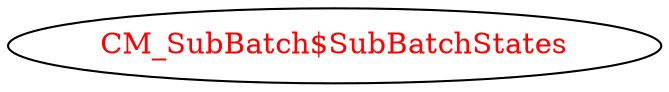 digraph dependencyGraph {
 concentrate=true;
 ranksep="2.0";
 rankdir="LR"; 
 splines="ortho";
"CM_SubBatch$SubBatchStates" [fontcolor="red"];
}